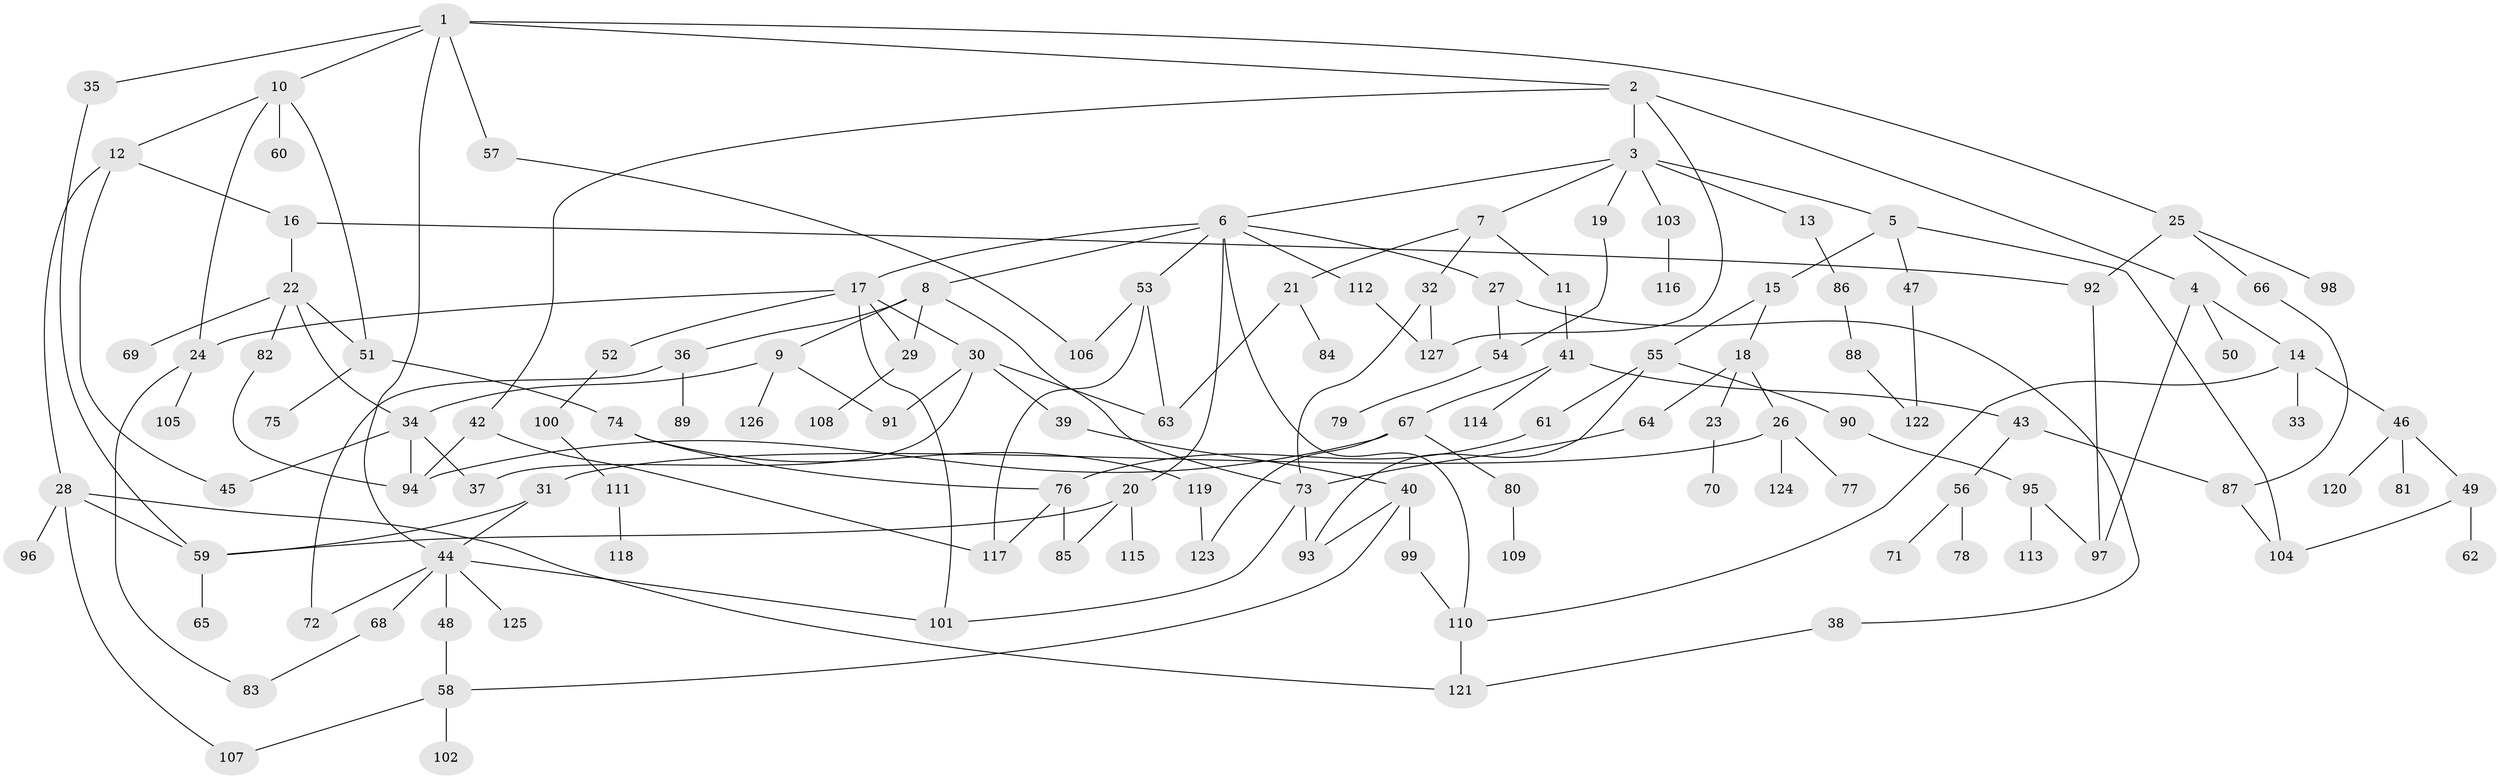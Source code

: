 // Generated by graph-tools (version 1.1) at 2025/10/02/27/25 16:10:54]
// undirected, 127 vertices, 172 edges
graph export_dot {
graph [start="1"]
  node [color=gray90,style=filled];
  1;
  2;
  3;
  4;
  5;
  6;
  7;
  8;
  9;
  10;
  11;
  12;
  13;
  14;
  15;
  16;
  17;
  18;
  19;
  20;
  21;
  22;
  23;
  24;
  25;
  26;
  27;
  28;
  29;
  30;
  31;
  32;
  33;
  34;
  35;
  36;
  37;
  38;
  39;
  40;
  41;
  42;
  43;
  44;
  45;
  46;
  47;
  48;
  49;
  50;
  51;
  52;
  53;
  54;
  55;
  56;
  57;
  58;
  59;
  60;
  61;
  62;
  63;
  64;
  65;
  66;
  67;
  68;
  69;
  70;
  71;
  72;
  73;
  74;
  75;
  76;
  77;
  78;
  79;
  80;
  81;
  82;
  83;
  84;
  85;
  86;
  87;
  88;
  89;
  90;
  91;
  92;
  93;
  94;
  95;
  96;
  97;
  98;
  99;
  100;
  101;
  102;
  103;
  104;
  105;
  106;
  107;
  108;
  109;
  110;
  111;
  112;
  113;
  114;
  115;
  116;
  117;
  118;
  119;
  120;
  121;
  122;
  123;
  124;
  125;
  126;
  127;
  1 -- 2;
  1 -- 10;
  1 -- 25;
  1 -- 35;
  1 -- 44;
  1 -- 57;
  2 -- 3;
  2 -- 4;
  2 -- 42;
  2 -- 127;
  3 -- 5;
  3 -- 6;
  3 -- 7;
  3 -- 13;
  3 -- 19;
  3 -- 103;
  4 -- 14;
  4 -- 50;
  4 -- 97;
  5 -- 15;
  5 -- 47;
  5 -- 104;
  6 -- 8;
  6 -- 17;
  6 -- 20;
  6 -- 27;
  6 -- 53;
  6 -- 112;
  6 -- 110;
  7 -- 11;
  7 -- 21;
  7 -- 32;
  8 -- 9;
  8 -- 29;
  8 -- 36;
  8 -- 73;
  9 -- 34;
  9 -- 91;
  9 -- 126;
  10 -- 12;
  10 -- 24;
  10 -- 51;
  10 -- 60;
  11 -- 41;
  12 -- 16;
  12 -- 28;
  12 -- 45;
  13 -- 86;
  14 -- 33;
  14 -- 46;
  14 -- 110;
  15 -- 18;
  15 -- 55;
  16 -- 22;
  16 -- 92;
  17 -- 30;
  17 -- 52;
  17 -- 24;
  17 -- 29;
  17 -- 101;
  18 -- 23;
  18 -- 26;
  18 -- 64;
  19 -- 54;
  20 -- 115;
  20 -- 59;
  20 -- 85;
  21 -- 84;
  21 -- 63;
  22 -- 69;
  22 -- 82;
  22 -- 51;
  22 -- 34;
  23 -- 70;
  24 -- 105;
  24 -- 83;
  25 -- 66;
  25 -- 92;
  25 -- 98;
  26 -- 31;
  26 -- 77;
  26 -- 124;
  27 -- 38;
  27 -- 54;
  28 -- 96;
  28 -- 107;
  28 -- 121;
  28 -- 59;
  29 -- 108;
  30 -- 39;
  30 -- 37;
  30 -- 63;
  30 -- 91;
  31 -- 59;
  31 -- 44;
  32 -- 127;
  32 -- 73;
  34 -- 37;
  34 -- 45;
  34 -- 94;
  35 -- 59;
  36 -- 72;
  36 -- 89;
  38 -- 121;
  39 -- 40;
  40 -- 58;
  40 -- 99;
  40 -- 93;
  41 -- 43;
  41 -- 67;
  41 -- 114;
  42 -- 117;
  42 -- 94;
  43 -- 56;
  43 -- 87;
  44 -- 48;
  44 -- 68;
  44 -- 125;
  44 -- 101;
  44 -- 72;
  46 -- 49;
  46 -- 81;
  46 -- 120;
  47 -- 122;
  48 -- 58;
  49 -- 62;
  49 -- 104;
  51 -- 74;
  51 -- 75;
  52 -- 100;
  53 -- 63;
  53 -- 106;
  53 -- 117;
  54 -- 79;
  55 -- 61;
  55 -- 90;
  55 -- 93;
  56 -- 71;
  56 -- 78;
  57 -- 106;
  58 -- 102;
  58 -- 107;
  59 -- 65;
  61 -- 76;
  64 -- 73;
  66 -- 87;
  67 -- 80;
  67 -- 123;
  67 -- 94;
  68 -- 83;
  73 -- 93;
  73 -- 101;
  74 -- 119;
  74 -- 76;
  76 -- 85;
  76 -- 117;
  80 -- 109;
  82 -- 94;
  86 -- 88;
  87 -- 104;
  88 -- 122;
  90 -- 95;
  92 -- 97;
  95 -- 97;
  95 -- 113;
  99 -- 110;
  100 -- 111;
  103 -- 116;
  110 -- 121;
  111 -- 118;
  112 -- 127;
  119 -- 123;
}
